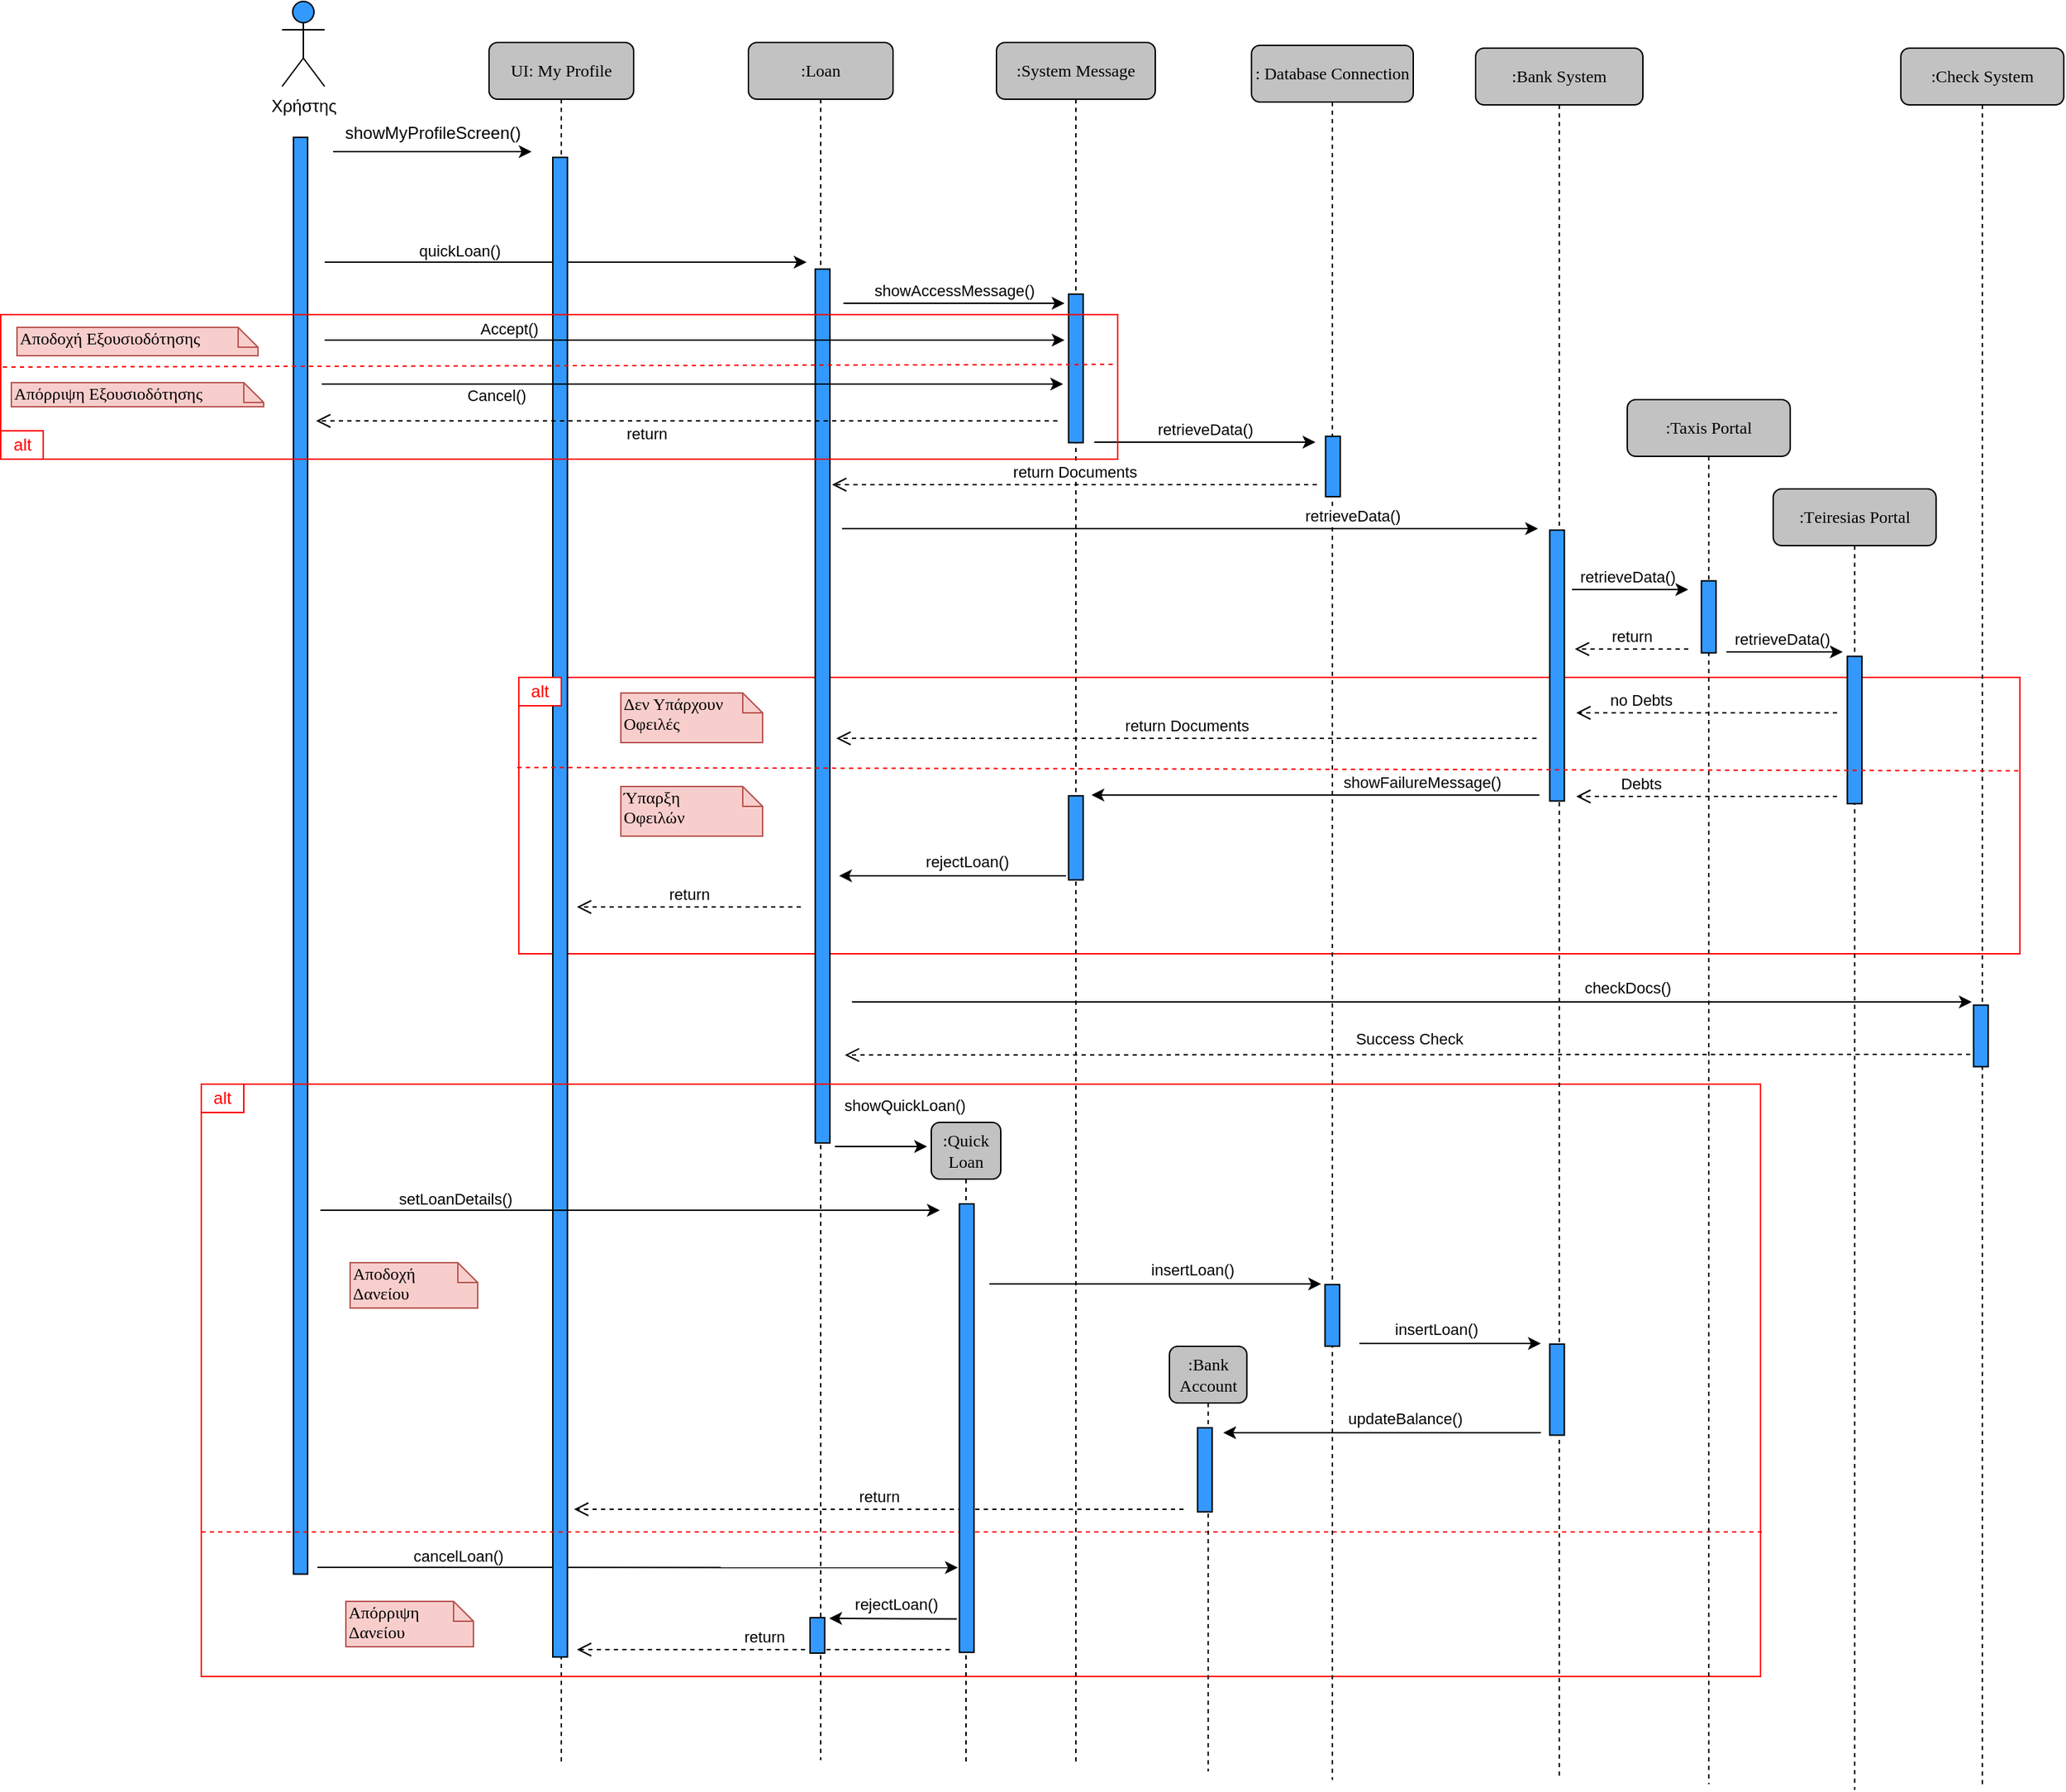 <mxfile version="18.0.4" type="device"><diagram name="Page-1" id="13e1069c-82ec-6db2-03f1-153e76fe0fe0"><mxGraphModel dx="3198" dy="1320" grid="0" gridSize="10" guides="1" tooltips="1" connect="1" arrows="1" fold="1" page="0" pageScale="1" pageWidth="1100" pageHeight="850" background="none" math="0" shadow="0"><root><mxCell id="0"/><mxCell id="1" parent="0"/><mxCell id="xUHtidkTW_1M5ktOETjh-48" value="" style="rounded=0;whiteSpace=wrap;html=1;fillColor=none;shadow=0;strokeColor=#FF0000;" vertex="1" parent="1"><mxGeometry x="271" y="541" width="1059" height="195" as="geometry"/></mxCell><mxCell id="r9DO_F_iBcvIoqcSVnVy-96" value=":Loan" style="shape=umlLifeline;perimeter=lifelinePerimeter;whiteSpace=wrap;html=1;container=1;collapsible=0;recursiveResize=0;outlineConnect=0;rounded=1;shadow=0;comic=0;labelBackgroundColor=none;strokeWidth=1;fontFamily=Verdana;fontSize=12;align=center;fillColor=#C2C2C2;" parent="1" vertex="1"><mxGeometry x="433" y="93" width="102" height="1212" as="geometry"/></mxCell><mxCell id="xUHtidkTW_1M5ktOETjh-9" value="" style="rounded=0;whiteSpace=wrap;html=1;rotation=90;fillColor=#3399FF;" vertex="1" parent="r9DO_F_iBcvIoqcSVnVy-96"><mxGeometry x="-256.02" y="463.03" width="616.68" height="10.33" as="geometry"/></mxCell><mxCell id="xUHtidkTW_1M5ktOETjh-47" value="return" style="html=1;verticalAlign=bottom;endArrow=open;dashed=1;endSize=8;rounded=0;" edge="1" parent="r9DO_F_iBcvIoqcSVnVy-96"><mxGeometry relative="1" as="geometry"><mxPoint x="37" y="610" as="sourcePoint"/><mxPoint x="-121" y="610" as="targetPoint"/></mxGeometry></mxCell><mxCell id="xUHtidkTW_1M5ktOETjh-84" value="" style="endArrow=classic;html=1;rounded=0;entryX=0.811;entryY=1.108;entryDx=0;entryDy=0;entryPerimeter=0;" edge="1" parent="r9DO_F_iBcvIoqcSVnVy-96" target="xUHtidkTW_1M5ktOETjh-59"><mxGeometry width="50" height="50" relative="1" as="geometry"><mxPoint x="-304" y="1076" as="sourcePoint"/><mxPoint x="133" y="1076" as="targetPoint"/></mxGeometry></mxCell><mxCell id="xUHtidkTW_1M5ktOETjh-85" value="cancelLoan()" style="edgeLabel;html=1;align=center;verticalAlign=middle;resizable=0;points=[];" vertex="1" connectable="0" parent="xUHtidkTW_1M5ktOETjh-84"><mxGeometry x="-0.451" y="2" relative="1" as="geometry"><mxPoint x="-25" y="-6" as="offset"/></mxGeometry></mxCell><mxCell id="xUHtidkTW_1M5ktOETjh-86" value="return" style="html=1;verticalAlign=bottom;endArrow=open;dashed=1;endSize=8;rounded=0;" edge="1" parent="r9DO_F_iBcvIoqcSVnVy-96"><mxGeometry relative="1" as="geometry"><mxPoint x="142" y="1134" as="sourcePoint"/><mxPoint x="-121" y="1134" as="targetPoint"/></mxGeometry></mxCell><mxCell id="r9DO_F_iBcvIoqcSVnVy-100" value="Χρήστης" style="shape=umlActor;verticalLabelPosition=bottom;verticalAlign=top;html=1;outlineConnect=0;fillColor=#3399FF;" parent="1" vertex="1"><mxGeometry x="104" y="64" width="30" height="60" as="geometry"/></mxCell><mxCell id="r9DO_F_iBcvIoqcSVnVy-101" value="" style="endArrow=classic;html=1;rounded=0;" parent="1" edge="1"><mxGeometry width="50" height="50" relative="1" as="geometry"><mxPoint x="140" y="170" as="sourcePoint"/><mxPoint x="280" y="170" as="targetPoint"/></mxGeometry></mxCell><mxCell id="r9DO_F_iBcvIoqcSVnVy-102" value="showMyProfileScreen()" style="text;html=1;align=center;verticalAlign=middle;resizable=0;points=[];autosize=1;strokeColor=none;fillColor=none;" parent="1" vertex="1"><mxGeometry x="143" y="148" width="134" height="18" as="geometry"/></mxCell><mxCell id="r9DO_F_iBcvIoqcSVnVy-104" value="" style="rounded=0;whiteSpace=wrap;html=1;rotation=90;fillColor=#3399FF;" parent="1" vertex="1"><mxGeometry x="-389.88" y="661.82" width="1013.85" height="10" as="geometry"/></mxCell><mxCell id="r9DO_F_iBcvIoqcSVnVy-105" value="UI: My Profile" style="shape=umlLifeline;perimeter=lifelinePerimeter;whiteSpace=wrap;html=1;container=1;collapsible=0;recursiveResize=0;outlineConnect=0;rounded=1;shadow=0;comic=0;labelBackgroundColor=none;strokeWidth=1;fontFamily=Verdana;fontSize=12;align=center;fillColor=#C2C2C2;" parent="1" vertex="1"><mxGeometry x="250" y="93" width="102" height="1214" as="geometry"/></mxCell><mxCell id="xUHtidkTW_1M5ktOETjh-6" value="" style="endArrow=classic;html=1;rounded=0;" edge="1" parent="r9DO_F_iBcvIoqcSVnVy-105"><mxGeometry width="50" height="50" relative="1" as="geometry"><mxPoint x="-116" y="155" as="sourcePoint"/><mxPoint x="224" y="155" as="targetPoint"/></mxGeometry></mxCell><mxCell id="xUHtidkTW_1M5ktOETjh-8" value="quickLoan()" style="edgeLabel;html=1;align=center;verticalAlign=middle;resizable=0;points=[];" vertex="1" connectable="0" parent="xUHtidkTW_1M5ktOETjh-6"><mxGeometry x="-0.451" y="2" relative="1" as="geometry"><mxPoint x="1" y="-6" as="offset"/></mxGeometry></mxCell><mxCell id="xUHtidkTW_1M5ktOETjh-53" value="" style="endArrow=classic;html=1;rounded=0;" edge="1" parent="r9DO_F_iBcvIoqcSVnVy-105"><mxGeometry width="50" height="50" relative="1" as="geometry"><mxPoint x="244" y="779" as="sourcePoint"/><mxPoint x="309" y="779" as="targetPoint"/><Array as="points"/></mxGeometry></mxCell><mxCell id="xUHtidkTW_1M5ktOETjh-54" value="showQuickLoan()" style="edgeLabel;html=1;align=center;verticalAlign=middle;resizable=0;points=[];" vertex="1" connectable="0" parent="xUHtidkTW_1M5ktOETjh-53"><mxGeometry x="0.682" y="2" relative="1" as="geometry"><mxPoint x="-6" y="-27" as="offset"/></mxGeometry></mxCell><mxCell id="r9DO_F_iBcvIoqcSVnVy-106" value="" style="rounded=0;whiteSpace=wrap;html=1;rotation=90;fillColor=#3399FF;" parent="r9DO_F_iBcvIoqcSVnVy-105" vertex="1"><mxGeometry x="-478.93" y="604.99" width="1058.17" height="10.33" as="geometry"/></mxCell><mxCell id="xUHtidkTW_1M5ktOETjh-88" value="" style="rounded=0;whiteSpace=wrap;html=1;fillColor=none;shadow=0;strokeColor=#FF0000;" vertex="1" parent="r9DO_F_iBcvIoqcSVnVy-105"><mxGeometry x="-203" y="735" width="1100" height="418" as="geometry"/></mxCell><mxCell id="xUHtidkTW_1M5ktOETjh-89" value="" style="endArrow=none;dashed=1;html=1;rounded=0;exitX=-0.001;exitY=0.326;exitDx=0;exitDy=0;exitPerimeter=0;strokeColor=#FF0000;" edge="1" parent="r9DO_F_iBcvIoqcSVnVy-105"><mxGeometry width="50" height="50" relative="1" as="geometry"><mxPoint x="-202.999" y="1051" as="sourcePoint"/><mxPoint x="899" y="1051" as="targetPoint"/></mxGeometry></mxCell><mxCell id="xUHtidkTW_1M5ktOETjh-90" value="&lt;font color=&quot;#ff0000&quot;&gt;alt&lt;/font&gt;" style="rounded=0;whiteSpace=wrap;html=1;shadow=0;fillColor=default;strokeColor=#FF0000;" vertex="1" parent="r9DO_F_iBcvIoqcSVnVy-105"><mxGeometry x="-203" y="735" width="30" height="20" as="geometry"/></mxCell><mxCell id="xUHtidkTW_1M5ktOETjh-91" value="Αποδοχή&amp;nbsp;&lt;br&gt;Δανείου" style="shape=note;whiteSpace=wrap;html=1;size=14;verticalAlign=top;align=left;spacingTop=-6;rounded=0;shadow=0;comic=0;labelBackgroundColor=none;strokeWidth=1;fontFamily=Verdana;fontSize=12;fillColor=#f8cecc;strokeColor=#b85450;" vertex="1" parent="r9DO_F_iBcvIoqcSVnVy-105"><mxGeometry x="-98" y="861" width="90" height="32" as="geometry"/></mxCell><mxCell id="xUHtidkTW_1M5ktOETjh-103" value="" style="endArrow=classic;html=1;rounded=0;" edge="1" parent="r9DO_F_iBcvIoqcSVnVy-105"><mxGeometry width="50" height="50" relative="1" as="geometry"><mxPoint x="330.0" y="1112.41" as="sourcePoint"/><mxPoint x="240" y="1112" as="targetPoint"/></mxGeometry></mxCell><mxCell id="xUHtidkTW_1M5ktOETjh-104" value="rejectLoan()" style="edgeLabel;html=1;align=center;verticalAlign=middle;resizable=0;points=[];" vertex="1" connectable="0" parent="xUHtidkTW_1M5ktOETjh-103"><mxGeometry x="-0.216" y="-1" relative="1" as="geometry"><mxPoint x="-8" y="-9" as="offset"/></mxGeometry></mxCell><mxCell id="xUHtidkTW_1M5ktOETjh-105" value="" style="rounded=0;whiteSpace=wrap;html=1;rotation=90;fillColor=#3399FF;" vertex="1" parent="r9DO_F_iBcvIoqcSVnVy-105"><mxGeometry x="219.15" y="1118.85" width="25" height="10.33" as="geometry"/></mxCell><mxCell id="r9DO_F_iBcvIoqcSVnVy-110" value=": Database Connection" style="shape=umlLifeline;perimeter=lifelinePerimeter;whiteSpace=wrap;html=1;container=1;collapsible=0;recursiveResize=0;outlineConnect=0;rounded=1;shadow=0;comic=0;labelBackgroundColor=none;strokeWidth=1;fontFamily=Verdana;fontSize=12;align=center;fillColor=#C2C2C2;" parent="1" vertex="1"><mxGeometry x="787.87" y="95" width="114.13" height="1224" as="geometry"/></mxCell><mxCell id="xUHtidkTW_1M5ktOETjh-16" value="" style="endArrow=classic;html=1;rounded=0;" edge="1" parent="r9DO_F_iBcvIoqcSVnVy-110"><mxGeometry width="50" height="50" relative="1" as="geometry"><mxPoint x="-110.87" y="280" as="sourcePoint"/><mxPoint x="45.13" y="280" as="targetPoint"/></mxGeometry></mxCell><mxCell id="xUHtidkTW_1M5ktOETjh-17" value="retrieveData()" style="edgeLabel;html=1;align=center;verticalAlign=middle;resizable=0;points=[];" vertex="1" connectable="0" parent="xUHtidkTW_1M5ktOETjh-16"><mxGeometry x="0.682" y="2" relative="1" as="geometry"><mxPoint x="-53" y="-7" as="offset"/></mxGeometry></mxCell><mxCell id="xUHtidkTW_1M5ktOETjh-23" value="" style="rounded=0;whiteSpace=wrap;html=1;rotation=90;fillColor=#3399FF;" vertex="1" parent="r9DO_F_iBcvIoqcSVnVy-110"><mxGeometry x="36.16" y="292" width="42.61" height="10.33" as="geometry"/></mxCell><mxCell id="xUHtidkTW_1M5ktOETjh-21" value="return Documents" style="html=1;verticalAlign=bottom;endArrow=open;dashed=1;endSize=8;rounded=0;" edge="1" parent="r9DO_F_iBcvIoqcSVnVy-110"><mxGeometry relative="1" as="geometry"><mxPoint x="201.13" y="489" as="sourcePoint"/><mxPoint x="-292.87" y="489" as="targetPoint"/></mxGeometry></mxCell><mxCell id="xUHtidkTW_1M5ktOETjh-51" value="Δεν Υπάρχουν&amp;nbsp;&lt;br&gt;Οφειλές" style="shape=note;whiteSpace=wrap;html=1;size=14;verticalAlign=top;align=left;spacingTop=-6;rounded=0;shadow=0;comic=0;labelBackgroundColor=none;strokeWidth=1;fontFamily=Verdana;fontSize=12;fillColor=#f8cecc;strokeColor=#b85450;" vertex="1" parent="r9DO_F_iBcvIoqcSVnVy-110"><mxGeometry x="-444.87" y="457" width="100" height="35" as="geometry"/></mxCell><mxCell id="xUHtidkTW_1M5ktOETjh-52" value="Ύπαρξη&amp;nbsp;&lt;br&gt;Οφειλών" style="shape=note;whiteSpace=wrap;html=1;size=14;verticalAlign=top;align=left;spacingTop=-6;rounded=0;shadow=0;comic=0;labelBackgroundColor=none;strokeWidth=1;fontFamily=Verdana;fontSize=12;fillColor=#f8cecc;strokeColor=#b85450;" vertex="1" parent="r9DO_F_iBcvIoqcSVnVy-110"><mxGeometry x="-444.87" y="523" width="100" height="35" as="geometry"/></mxCell><mxCell id="xUHtidkTW_1M5ktOETjh-63" value="" style="rounded=0;whiteSpace=wrap;html=1;rotation=90;fillColor=#3399FF;" vertex="1" parent="r9DO_F_iBcvIoqcSVnVy-110"><mxGeometry x="35.31" y="891" width="43.46" height="10.33" as="geometry"/></mxCell><mxCell id="xUHtidkTW_1M5ktOETjh-71" value="" style="endArrow=classic;html=1;rounded=0;" edge="1" parent="r9DO_F_iBcvIoqcSVnVy-110"><mxGeometry width="50" height="50" relative="1" as="geometry"><mxPoint x="204.13" y="979" as="sourcePoint"/><mxPoint x="-19.87" y="979" as="targetPoint"/></mxGeometry></mxCell><mxCell id="xUHtidkTW_1M5ktOETjh-72" value="updateBalance()" style="edgeLabel;html=1;align=center;verticalAlign=middle;resizable=0;points=[];" vertex="1" connectable="0" parent="xUHtidkTW_1M5ktOETjh-71"><mxGeometry x="-0.216" y="-1" relative="1" as="geometry"><mxPoint x="-8" y="-9" as="offset"/></mxGeometry></mxCell><mxCell id="xUHtidkTW_1M5ktOETjh-1" value=":System Message" style="shape=umlLifeline;perimeter=lifelinePerimeter;whiteSpace=wrap;html=1;container=1;collapsible=0;recursiveResize=0;outlineConnect=0;rounded=1;shadow=0;comic=0;labelBackgroundColor=none;strokeWidth=1;fontFamily=Verdana;fontSize=12;align=center;fillColor=#C2C2C2;" vertex="1" parent="1"><mxGeometry x="608" y="93" width="112" height="1216" as="geometry"/></mxCell><mxCell id="xUHtidkTW_1M5ktOETjh-15" value="" style="rounded=0;whiteSpace=wrap;html=1;rotation=90;fillColor=#3399FF;" vertex="1" parent="xUHtidkTW_1M5ktOETjh-1"><mxGeometry x="3.62" y="224.8" width="104.78" height="10.33" as="geometry"/></mxCell><mxCell id="xUHtidkTW_1M5ktOETjh-20" value="return Documents" style="html=1;verticalAlign=bottom;endArrow=open;dashed=1;endSize=8;rounded=0;" edge="1" parent="xUHtidkTW_1M5ktOETjh-1"><mxGeometry relative="1" as="geometry"><mxPoint x="226" y="312" as="sourcePoint"/><mxPoint x="-116" y="312" as="targetPoint"/></mxGeometry></mxCell><mxCell id="xUHtidkTW_1M5ktOETjh-41" value="" style="rounded=0;whiteSpace=wrap;html=1;rotation=90;fillColor=#3399FF;" vertex="1" parent="xUHtidkTW_1M5ktOETjh-1"><mxGeometry x="26.35" y="556.06" width="59.3" height="10.33" as="geometry"/></mxCell><mxCell id="xUHtidkTW_1M5ktOETjh-45" value="" style="endArrow=classic;html=1;rounded=0;" edge="1" parent="xUHtidkTW_1M5ktOETjh-1"><mxGeometry width="50" height="50" relative="1" as="geometry"><mxPoint x="49" y="588" as="sourcePoint"/><mxPoint x="-111" y="588" as="targetPoint"/></mxGeometry></mxCell><mxCell id="xUHtidkTW_1M5ktOETjh-46" value="rejectLoan()" style="edgeLabel;html=1;align=center;verticalAlign=middle;resizable=0;points=[];" vertex="1" connectable="0" parent="xUHtidkTW_1M5ktOETjh-45"><mxGeometry x="-0.216" y="-1" relative="1" as="geometry"><mxPoint x="-8" y="-9" as="offset"/></mxGeometry></mxCell><mxCell id="xUHtidkTW_1M5ktOETjh-64" value="" style="endArrow=classic;html=1;rounded=0;" edge="1" parent="xUHtidkTW_1M5ktOETjh-1"><mxGeometry width="50" height="50" relative="1" as="geometry"><mxPoint x="-5" y="876" as="sourcePoint"/><mxPoint x="229" y="876" as="targetPoint"/><Array as="points"/></mxGeometry></mxCell><mxCell id="xUHtidkTW_1M5ktOETjh-65" value="insertLoan()" style="edgeLabel;html=1;align=center;verticalAlign=middle;resizable=0;points=[];" vertex="1" connectable="0" parent="xUHtidkTW_1M5ktOETjh-64"><mxGeometry x="0.682" y="2" relative="1" as="geometry"><mxPoint x="-54" y="-8" as="offset"/></mxGeometry></mxCell><mxCell id="xUHtidkTW_1M5ktOETjh-74" value="return" style="html=1;verticalAlign=bottom;endArrow=open;dashed=1;endSize=8;rounded=0;" edge="1" parent="xUHtidkTW_1M5ktOETjh-1"><mxGeometry relative="1" as="geometry"><mxPoint x="132" y="1035" as="sourcePoint"/><mxPoint x="-298" y="1035" as="targetPoint"/></mxGeometry></mxCell><mxCell id="xUHtidkTW_1M5ktOETjh-81" value="" style="endArrow=none;dashed=1;html=1;rounded=0;entryX=1;entryY=0.338;entryDx=0;entryDy=0;entryPerimeter=0;strokeColor=#FF0000;" edge="1" parent="xUHtidkTW_1M5ktOETjh-1"><mxGeometry width="50" height="50" relative="1" as="geometry"><mxPoint x="-701" y="229" as="sourcePoint"/><mxPoint x="85.65" y="227.14" as="targetPoint"/></mxGeometry></mxCell><mxCell id="xUHtidkTW_1M5ktOETjh-2" value=":Check System" style="shape=umlLifeline;perimeter=lifelinePerimeter;whiteSpace=wrap;html=1;container=1;collapsible=0;recursiveResize=0;outlineConnect=0;rounded=1;shadow=0;comic=0;labelBackgroundColor=none;strokeWidth=1;fontFamily=Verdana;fontSize=12;align=center;fillColor=#C2C2C2;" vertex="1" parent="1"><mxGeometry x="1246" y="97" width="114.93" height="1226" as="geometry"/></mxCell><mxCell id="xUHtidkTW_1M5ktOETjh-3" value=":Bank System" style="shape=umlLifeline;perimeter=lifelinePerimeter;whiteSpace=wrap;html=1;container=1;collapsible=0;recursiveResize=0;outlineConnect=0;rounded=1;shadow=0;comic=0;labelBackgroundColor=none;strokeWidth=1;fontFamily=Verdana;fontSize=12;align=center;fillColor=#C2C2C2;" vertex="1" parent="1"><mxGeometry x="946" y="97" width="118" height="1222" as="geometry"/></mxCell><mxCell id="xUHtidkTW_1M5ktOETjh-22" value="" style="rounded=0;whiteSpace=wrap;html=1;rotation=90;fillColor=#3399FF;" vertex="1" parent="xUHtidkTW_1M5ktOETjh-3"><mxGeometry x="-38.11" y="430.49" width="191.13" height="10.33" as="geometry"/></mxCell><mxCell id="xUHtidkTW_1M5ktOETjh-38" value="no Debts&amp;nbsp;" style="html=1;verticalAlign=bottom;endArrow=open;dashed=1;endSize=8;rounded=0;" edge="1" parent="xUHtidkTW_1M5ktOETjh-3"><mxGeometry x="0.489" relative="1" as="geometry"><mxPoint x="255" y="469" as="sourcePoint"/><mxPoint x="71" y="469" as="targetPoint"/><mxPoint as="offset"/></mxGeometry></mxCell><mxCell id="xUHtidkTW_1M5ktOETjh-40" value="Debts&amp;nbsp;" style="html=1;verticalAlign=bottom;endArrow=open;dashed=1;endSize=8;rounded=0;" edge="1" parent="xUHtidkTW_1M5ktOETjh-3"><mxGeometry x="0.489" relative="1" as="geometry"><mxPoint x="255.0" y="528.0" as="sourcePoint"/><mxPoint x="71.0" y="528.0" as="targetPoint"/><mxPoint as="offset"/></mxGeometry></mxCell><mxCell id="xUHtidkTW_1M5ktOETjh-66" value="" style="rounded=0;whiteSpace=wrap;html=1;rotation=90;fillColor=#3399FF;" vertex="1" parent="xUHtidkTW_1M5ktOETjh-3"><mxGeometry x="25.31" y="941.41" width="64.28" height="10.33" as="geometry"/></mxCell><mxCell id="xUHtidkTW_1M5ktOETjh-11" value="" style="endArrow=classic;html=1;rounded=0;" edge="1" parent="1"><mxGeometry width="50" height="50" relative="1" as="geometry"><mxPoint x="500" y="277" as="sourcePoint"/><mxPoint x="656" y="277" as="targetPoint"/></mxGeometry></mxCell><mxCell id="xUHtidkTW_1M5ktOETjh-12" value="showAccessMessage()" style="edgeLabel;html=1;align=center;verticalAlign=middle;resizable=0;points=[];" vertex="1" connectable="0" parent="xUHtidkTW_1M5ktOETjh-11"><mxGeometry x="0.682" y="2" relative="1" as="geometry"><mxPoint x="-53" y="-7" as="offset"/></mxGeometry></mxCell><mxCell id="xUHtidkTW_1M5ktOETjh-13" value="" style="endArrow=classic;html=1;rounded=0;" edge="1" parent="1"><mxGeometry width="50" height="50" relative="1" as="geometry"><mxPoint x="134" y="303" as="sourcePoint"/><mxPoint x="656" y="303" as="targetPoint"/></mxGeometry></mxCell><mxCell id="xUHtidkTW_1M5ktOETjh-14" value="Accept()" style="edgeLabel;html=1;align=center;verticalAlign=middle;resizable=0;points=[];" vertex="1" connectable="0" parent="xUHtidkTW_1M5ktOETjh-13"><mxGeometry x="-0.451" y="2" relative="1" as="geometry"><mxPoint x="-14" y="-6" as="offset"/></mxGeometry></mxCell><mxCell id="xUHtidkTW_1M5ktOETjh-18" value="" style="endArrow=classic;html=1;rounded=0;" edge="1" parent="1"><mxGeometry width="50" height="50" relative="1" as="geometry"><mxPoint x="499" y="436" as="sourcePoint"/><mxPoint x="990" y="436" as="targetPoint"/></mxGeometry></mxCell><mxCell id="xUHtidkTW_1M5ktOETjh-19" value="retrieveData()" style="edgeLabel;html=1;align=center;verticalAlign=middle;resizable=0;points=[];" vertex="1" connectable="0" parent="xUHtidkTW_1M5ktOETjh-18"><mxGeometry x="0.682" y="2" relative="1" as="geometry"><mxPoint x="-53" y="-7" as="offset"/></mxGeometry></mxCell><mxCell id="xUHtidkTW_1M5ktOETjh-29" value=":Taxis Portal" style="shape=umlLifeline;perimeter=lifelinePerimeter;whiteSpace=wrap;html=1;container=1;collapsible=0;recursiveResize=0;outlineConnect=0;rounded=1;shadow=0;comic=0;labelBackgroundColor=none;strokeWidth=1;fontFamily=Verdana;fontSize=12;align=center;fillColor=#C2C2C2;" vertex="1" parent="1"><mxGeometry x="1053" y="345" width="114.93" height="977" as="geometry"/></mxCell><mxCell id="xUHtidkTW_1M5ktOETjh-30" value="" style="rounded=0;whiteSpace=wrap;html=1;rotation=90;fillColor=#3399FF;" vertex="1" parent="xUHtidkTW_1M5ktOETjh-29"><mxGeometry x="32.04" y="148.12" width="50.84" height="10.33" as="geometry"/></mxCell><mxCell id="xUHtidkTW_1M5ktOETjh-33" value="" style="endArrow=classic;html=1;rounded=0;" edge="1" parent="xUHtidkTW_1M5ktOETjh-29"><mxGeometry width="50" height="50" relative="1" as="geometry"><mxPoint x="-39" y="134" as="sourcePoint"/><mxPoint x="43" y="134" as="targetPoint"/></mxGeometry></mxCell><mxCell id="xUHtidkTW_1M5ktOETjh-34" value="retrieveData()" style="edgeLabel;html=1;align=center;verticalAlign=middle;resizable=0;points=[];" vertex="1" connectable="0" parent="xUHtidkTW_1M5ktOETjh-33"><mxGeometry x="0.682" y="2" relative="1" as="geometry"><mxPoint x="-30" y="-7" as="offset"/></mxGeometry></mxCell><mxCell id="xUHtidkTW_1M5ktOETjh-37" value="return" style="html=1;verticalAlign=bottom;endArrow=open;dashed=1;endSize=8;rounded=0;" edge="1" parent="xUHtidkTW_1M5ktOETjh-29"><mxGeometry relative="1" as="geometry"><mxPoint x="43" y="176" as="sourcePoint"/><mxPoint x="-37" y="176" as="targetPoint"/></mxGeometry></mxCell><mxCell id="xUHtidkTW_1M5ktOETjh-31" value=":Τeiresias Portal" style="shape=umlLifeline;perimeter=lifelinePerimeter;whiteSpace=wrap;html=1;container=1;collapsible=0;recursiveResize=0;outlineConnect=0;rounded=1;shadow=0;comic=0;labelBackgroundColor=none;strokeWidth=1;fontFamily=Verdana;fontSize=12;align=center;fillColor=#C2C2C2;" vertex="1" parent="1"><mxGeometry x="1155.93" y="408" width="114.93" height="918" as="geometry"/></mxCell><mxCell id="xUHtidkTW_1M5ktOETjh-32" value="" style="rounded=0;whiteSpace=wrap;html=1;rotation=90;fillColor=#3399FF;" vertex="1" parent="xUHtidkTW_1M5ktOETjh-31"><mxGeometry x="5.48" y="164.96" width="103.96" height="10.33" as="geometry"/></mxCell><mxCell id="xUHtidkTW_1M5ktOETjh-35" value="" style="endArrow=classic;html=1;rounded=0;" edge="1" parent="xUHtidkTW_1M5ktOETjh-31"><mxGeometry width="50" height="50" relative="1" as="geometry"><mxPoint x="-32.93" y="115" as="sourcePoint"/><mxPoint x="49.07" y="115" as="targetPoint"/></mxGeometry></mxCell><mxCell id="xUHtidkTW_1M5ktOETjh-36" value="retrieveData()" style="edgeLabel;html=1;align=center;verticalAlign=middle;resizable=0;points=[];" vertex="1" connectable="0" parent="xUHtidkTW_1M5ktOETjh-35"><mxGeometry x="0.682" y="2" relative="1" as="geometry"><mxPoint x="-30" y="-7" as="offset"/></mxGeometry></mxCell><mxCell id="xUHtidkTW_1M5ktOETjh-28" value="" style="rounded=0;whiteSpace=wrap;html=1;rotation=90;fillColor=#3399FF;" vertex="1" parent="1"><mxGeometry x="1280.73" y="788.81" width="43.46" height="10.33" as="geometry"/></mxCell><mxCell id="xUHtidkTW_1M5ktOETjh-24" value="" style="endArrow=classic;html=1;rounded=0;" edge="1" parent="1"><mxGeometry width="50" height="50" relative="1" as="geometry"><mxPoint x="506" y="770" as="sourcePoint"/><mxPoint x="1296" y="770" as="targetPoint"/></mxGeometry></mxCell><mxCell id="xUHtidkTW_1M5ktOETjh-25" value="checkDocs()" style="edgeLabel;html=1;align=center;verticalAlign=middle;resizable=0;points=[];" vertex="1" connectable="0" parent="xUHtidkTW_1M5ktOETjh-24"><mxGeometry x="0.682" y="2" relative="1" as="geometry"><mxPoint x="-118" y="-8" as="offset"/></mxGeometry></mxCell><mxCell id="xUHtidkTW_1M5ktOETjh-26" value="Success Check" style="html=1;verticalAlign=bottom;endArrow=open;dashed=1;endSize=8;rounded=0;" edge="1" parent="1"><mxGeometry x="-0.004" y="-2" relative="1" as="geometry"><mxPoint x="1295" y="807" as="sourcePoint"/><mxPoint x="501" y="807.44" as="targetPoint"/><mxPoint as="offset"/></mxGeometry></mxCell><mxCell id="xUHtidkTW_1M5ktOETjh-42" value="" style="endArrow=classic;html=1;rounded=0;" edge="1" parent="1"><mxGeometry width="50" height="50" relative="1" as="geometry"><mxPoint x="991" y="624" as="sourcePoint"/><mxPoint x="675" y="624" as="targetPoint"/></mxGeometry></mxCell><mxCell id="xUHtidkTW_1M5ktOETjh-43" value="showFailureMessage()" style="edgeLabel;html=1;align=center;verticalAlign=middle;resizable=0;points=[];" vertex="1" connectable="0" parent="xUHtidkTW_1M5ktOETjh-42"><mxGeometry x="-0.216" y="-1" relative="1" as="geometry"><mxPoint x="41" y="-8" as="offset"/></mxGeometry></mxCell><mxCell id="xUHtidkTW_1M5ktOETjh-55" value=":Quick Loan" style="shape=umlLifeline;perimeter=lifelinePerimeter;whiteSpace=wrap;html=1;container=1;collapsible=0;recursiveResize=0;outlineConnect=0;rounded=1;shadow=0;comic=0;labelBackgroundColor=none;strokeWidth=1;fontFamily=Verdana;fontSize=12;align=center;fillColor=#C2C2C2;" vertex="1" parent="1"><mxGeometry x="562" y="855" width="49" height="454" as="geometry"/></mxCell><mxCell id="xUHtidkTW_1M5ktOETjh-59" value="" style="rounded=0;whiteSpace=wrap;html=1;rotation=90;fillColor=#3399FF;" vertex="1" parent="xUHtidkTW_1M5ktOETjh-55"><mxGeometry x="-133.22" y="210.56" width="316.42" height="10.33" as="geometry"/></mxCell><mxCell id="xUHtidkTW_1M5ktOETjh-50" value="" style="endArrow=none;dashed=1;html=1;rounded=0;entryX=1;entryY=0.338;entryDx=0;entryDy=0;entryPerimeter=0;exitX=-0.001;exitY=0.326;exitDx=0;exitDy=0;exitPerimeter=0;strokeColor=#FF0000;" edge="1" parent="1" source="xUHtidkTW_1M5ktOETjh-48" target="xUHtidkTW_1M5ktOETjh-48"><mxGeometry width="50" height="50" relative="1" as="geometry"><mxPoint x="277.87" y="609" as="sourcePoint"/><mxPoint x="327.87" y="559" as="targetPoint"/></mxGeometry></mxCell><mxCell id="xUHtidkTW_1M5ktOETjh-60" value="" style="endArrow=classic;html=1;rounded=0;" edge="1" parent="1"><mxGeometry width="50" height="50" relative="1" as="geometry"><mxPoint x="131" y="917" as="sourcePoint"/><mxPoint x="568" y="917" as="targetPoint"/></mxGeometry></mxCell><mxCell id="xUHtidkTW_1M5ktOETjh-61" value="setLoanDetails()" style="edgeLabel;html=1;align=center;verticalAlign=middle;resizable=0;points=[];" vertex="1" connectable="0" parent="xUHtidkTW_1M5ktOETjh-60"><mxGeometry x="-0.451" y="2" relative="1" as="geometry"><mxPoint x="-25" y="-6" as="offset"/></mxGeometry></mxCell><mxCell id="xUHtidkTW_1M5ktOETjh-67" value="" style="endArrow=classic;html=1;rounded=0;" edge="1" parent="1"><mxGeometry width="50" height="50" relative="1" as="geometry"><mxPoint x="864" y="1011.0" as="sourcePoint"/><mxPoint x="992" y="1011" as="targetPoint"/><Array as="points"/></mxGeometry></mxCell><mxCell id="xUHtidkTW_1M5ktOETjh-68" value="insertLoan()" style="edgeLabel;html=1;align=center;verticalAlign=middle;resizable=0;points=[];" vertex="1" connectable="0" parent="xUHtidkTW_1M5ktOETjh-67"><mxGeometry x="0.682" y="2" relative="1" as="geometry"><mxPoint x="-54" y="-8" as="offset"/></mxGeometry></mxCell><mxCell id="xUHtidkTW_1M5ktOETjh-69" value=":Bank Account" style="shape=umlLifeline;perimeter=lifelinePerimeter;whiteSpace=wrap;html=1;container=1;collapsible=0;recursiveResize=0;outlineConnect=0;rounded=1;shadow=0;comic=0;labelBackgroundColor=none;strokeWidth=1;fontFamily=Verdana;fontSize=12;align=center;fillColor=#C2C2C2;" vertex="1" parent="1"><mxGeometry x="730" y="1013" width="54.65" height="300" as="geometry"/></mxCell><mxCell id="xUHtidkTW_1M5ktOETjh-70" value="" style="rounded=0;whiteSpace=wrap;html=1;rotation=90;fillColor=#3399FF;" vertex="1" parent="xUHtidkTW_1M5ktOETjh-69"><mxGeometry x="-4.65" y="82" width="59.3" height="10.33" as="geometry"/></mxCell><mxCell id="xUHtidkTW_1M5ktOETjh-75" value="&lt;font color=&quot;#ff0000&quot;&gt;alt&lt;/font&gt;" style="rounded=0;whiteSpace=wrap;html=1;shadow=0;fillColor=default;strokeColor=#FF0000;" vertex="1" parent="1"><mxGeometry x="271" y="541" width="30" height="20" as="geometry"/></mxCell><mxCell id="xUHtidkTW_1M5ktOETjh-76" value="" style="endArrow=classic;html=1;rounded=0;" edge="1" parent="1"><mxGeometry width="50" height="50" relative="1" as="geometry"><mxPoint x="132" y="334" as="sourcePoint"/><mxPoint x="655" y="334" as="targetPoint"/></mxGeometry></mxCell><mxCell id="xUHtidkTW_1M5ktOETjh-77" value="Cancel()" style="edgeLabel;html=1;align=center;verticalAlign=middle;resizable=0;points=[];" vertex="1" connectable="0" parent="xUHtidkTW_1M5ktOETjh-76"><mxGeometry x="-0.451" y="2" relative="1" as="geometry"><mxPoint x="-21" y="10" as="offset"/></mxGeometry></mxCell><mxCell id="xUHtidkTW_1M5ktOETjh-78" value="return" style="html=1;verticalAlign=bottom;endArrow=open;dashed=1;endSize=8;rounded=0;" edge="1" parent="1"><mxGeometry x="0.109" y="18" relative="1" as="geometry"><mxPoint x="651" y="360" as="sourcePoint"/><mxPoint x="128" y="360" as="targetPoint"/><mxPoint as="offset"/></mxGeometry></mxCell><mxCell id="xUHtidkTW_1M5ktOETjh-80" value="&lt;font color=&quot;#ff0000&quot;&gt;alt&lt;/font&gt;" style="rounded=0;whiteSpace=wrap;html=1;shadow=0;fillColor=default;strokeColor=#FF0000;" vertex="1" parent="1"><mxGeometry x="-94.5" y="367" width="30" height="20" as="geometry"/></mxCell><mxCell id="xUHtidkTW_1M5ktOETjh-79" value="" style="rounded=0;whiteSpace=wrap;html=1;fillColor=none;shadow=0;strokeColor=#FF0000;" vertex="1" parent="1"><mxGeometry x="-94.5" y="285" width="788" height="102" as="geometry"/></mxCell><mxCell id="xUHtidkTW_1M5ktOETjh-82" value="Αποδοχή Εξουσιοδότησης" style="shape=note;whiteSpace=wrap;html=1;size=14;verticalAlign=top;align=left;spacingTop=-6;rounded=0;shadow=0;comic=0;labelBackgroundColor=none;strokeWidth=1;fontFamily=Verdana;fontSize=12;fillColor=#f8cecc;strokeColor=#b85450;" vertex="1" parent="1"><mxGeometry x="-83" y="294" width="170" height="20" as="geometry"/></mxCell><mxCell id="xUHtidkTW_1M5ktOETjh-83" value="Απόρριψη Εξουσιοδότησης" style="shape=note;whiteSpace=wrap;html=1;size=14;verticalAlign=top;align=left;spacingTop=-6;rounded=0;shadow=0;comic=0;labelBackgroundColor=none;strokeWidth=1;fontFamily=Verdana;fontSize=12;fillColor=#f8cecc;strokeColor=#b85450;" vertex="1" parent="1"><mxGeometry x="-87" y="333" width="178" height="17" as="geometry"/></mxCell><mxCell id="xUHtidkTW_1M5ktOETjh-102" value="Απόρριψη&amp;nbsp;&lt;br&gt;Δανείου" style="shape=note;whiteSpace=wrap;html=1;size=14;verticalAlign=top;align=left;spacingTop=-6;rounded=0;shadow=0;comic=0;labelBackgroundColor=none;strokeWidth=1;fontFamily=Verdana;fontSize=12;fillColor=#f8cecc;strokeColor=#b85450;" vertex="1" parent="1"><mxGeometry x="149" y="1193" width="90" height="32" as="geometry"/></mxCell></root></mxGraphModel></diagram></mxfile>